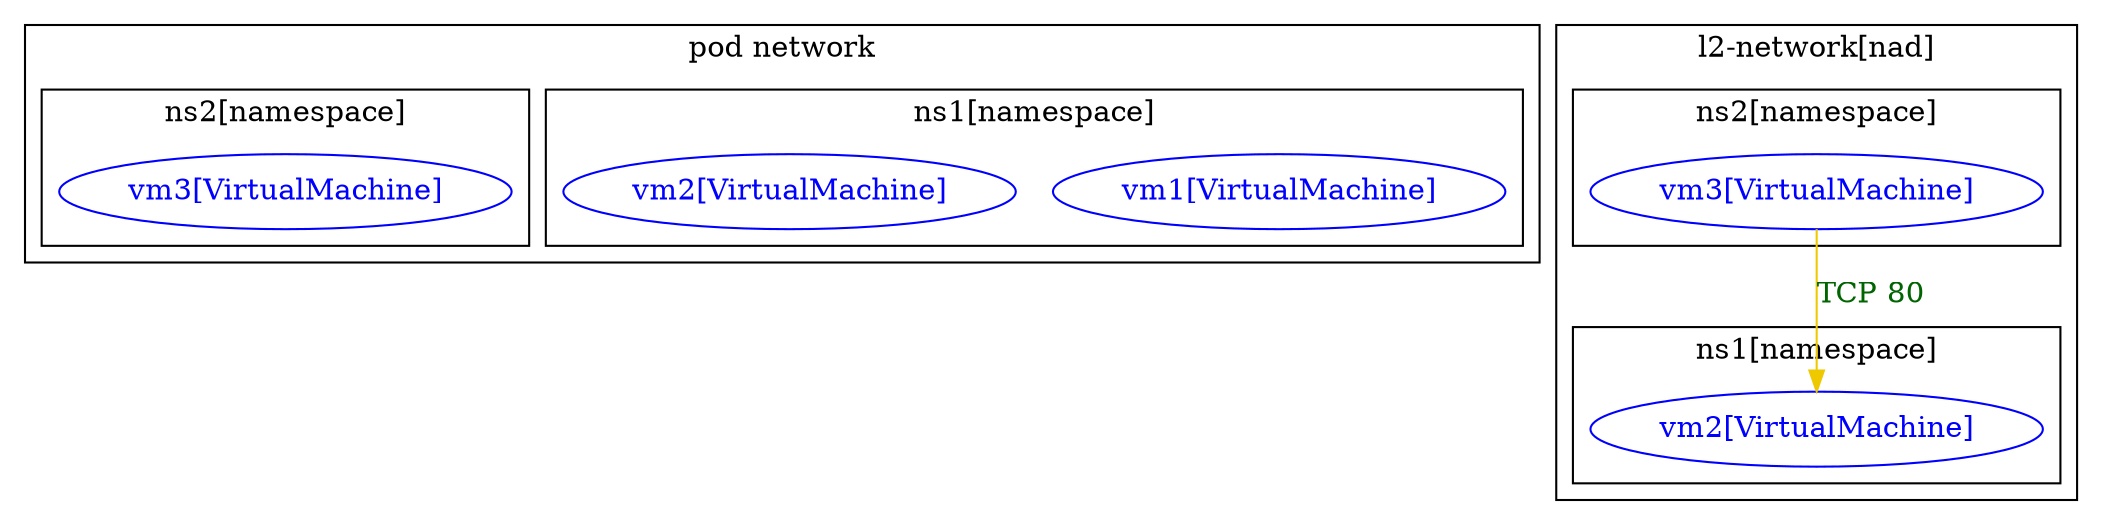 digraph {
	subgraph "cluster_pod_network" {
	label="pod network"
	subgraph "cluster_ns1[namespace]" {
		color="black"
		fontcolor="black"
		"ns1/vm1[VirtualMachine]" [label="vm1[VirtualMachine]" color="blue" fontcolor="blue"]
		"ns1/vm2[VirtualMachine]" [label="vm2[VirtualMachine]" color="blue" fontcolor="blue"]
		label="ns1[namespace]"
	}
	subgraph "cluster_ns2[namespace]" {
		color="black"
		fontcolor="black"
		"ns2/vm3[VirtualMachine]" [label="vm3[VirtualMachine]" color="blue" fontcolor="blue"]
		label="ns2[namespace]"
	}
	}
	subgraph "cluster_l2-network" {
	label="l2-network[nad]"
	subgraph "cluster_ns1[namespace]" {
		color="black"
		fontcolor="black"
		"ns1/vm2[VirtualMachine]l2-network" [label="vm2[VirtualMachine]" color="blue" fontcolor="blue"]
		label="ns1[namespace]"
	}
	subgraph "cluster_ns2[namespace]" {
		color="black"
		fontcolor="black"
		"ns2/vm3[VirtualMachine]l2-network" [label="vm3[VirtualMachine]" color="blue" fontcolor="blue"]
		label="ns2[namespace]"
	}
	}
	"ns2/vm3[VirtualMachine]l2-network" -> "ns1/vm2[VirtualMachine]l2-network" [label="TCP 80" color="gold2" fontcolor="darkgreen" weight=1]
}